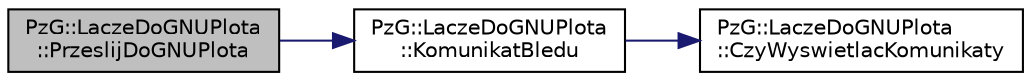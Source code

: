 digraph "PzG::LaczeDoGNUPlota::PrzeslijDoGNUPlota"
{
 // LATEX_PDF_SIZE
  edge [fontname="Helvetica",fontsize="10",labelfontname="Helvetica",labelfontsize="10"];
  node [fontname="Helvetica",fontsize="10",shape=record];
  rankdir="LR";
  Node1 [label="PzG::LaczeDoGNUPlota\l::PrzeslijDoGNUPlota",height=0.2,width=0.4,color="black", fillcolor="grey75", style="filled", fontcolor="black",tooltip="Przesyła polecenie do gnuplota."];
  Node1 -> Node2 [color="midnightblue",fontsize="10",style="solid",fontname="Helvetica"];
  Node2 [label="PzG::LaczeDoGNUPlota\l::KomunikatBledu",height=0.2,width=0.4,color="black", fillcolor="white", style="filled",URL="$class_pz_g_1_1_lacze_do_g_n_u_plota.html#ae5f907633699e898710cce4351193330",tooltip="Wyświetla komunika błędu."];
  Node2 -> Node3 [color="midnightblue",fontsize="10",style="solid",fontname="Helvetica"];
  Node3 [label="PzG::LaczeDoGNUPlota\l::CzyWyswietlacKomunikaty",height=0.2,width=0.4,color="black", fillcolor="white", style="filled",URL="$class_pz_g_1_1_lacze_do_g_n_u_plota.html#a5e4f3a226ed36f7110032d802d84847c",tooltip="Udostępnia informację czy mają być wyświetlane informacje o błędach."];
}

